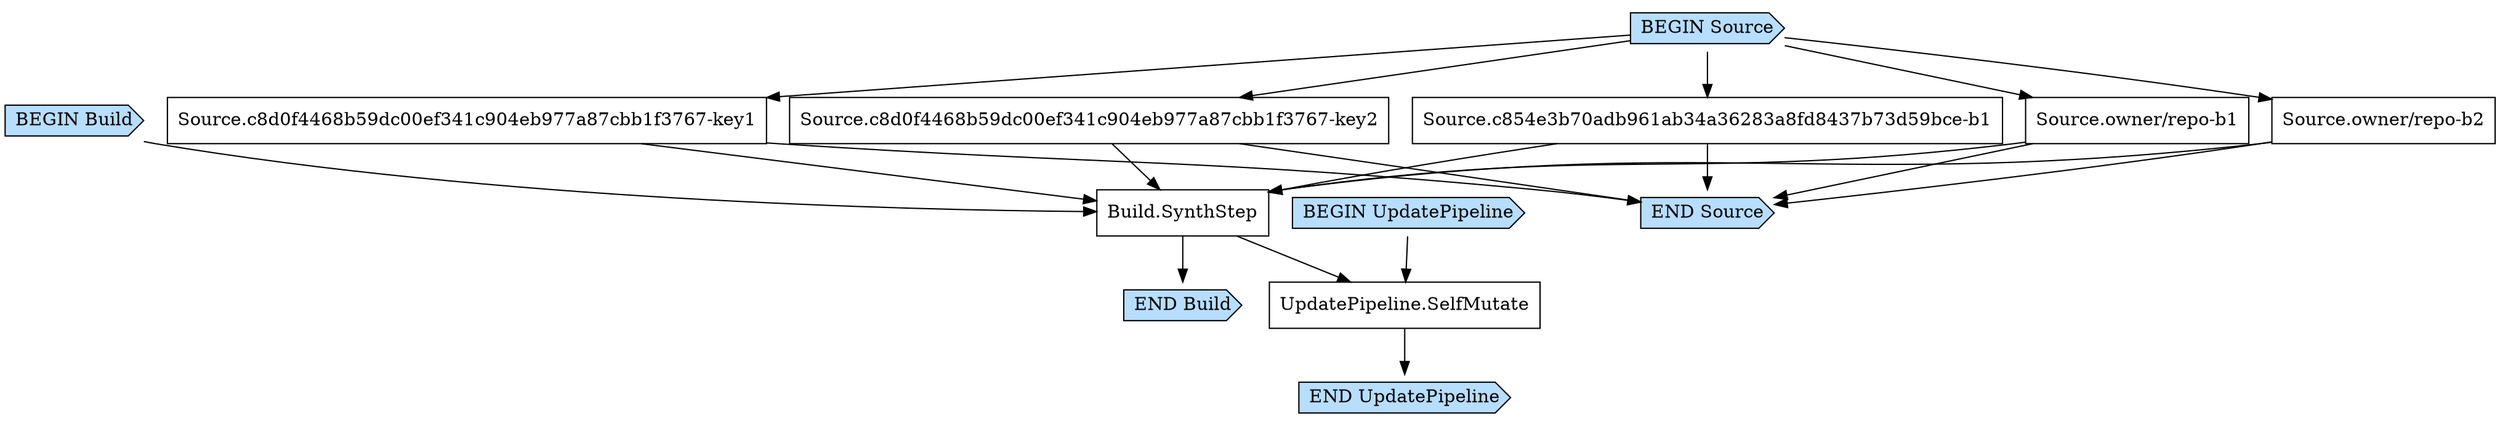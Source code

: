digraph G {
  # Arrows represent an "unlocks" relationship (opposite of dependency). So chosen
  # because the layout looks more natural that way.
  # To represent subgraph dependencies, subgraphs are represented by BEGIN/END nodes.
  # To render: `dot -Tsvg PipelineAdditionalInputsMultiSourcePipeline1F1B15BF4.dot > graph.svg`, open in a browser.
  node [shape="box"];
"BEGIN Build" [shape="cds", style="filled", fillcolor="#b7deff"];
"END Build" [shape="cds", style="filled", fillcolor="#b7deff"];
"Build.SynthStep";
"Source.owner/repo-b1" -> "Build.SynthStep";
"Source.owner/repo-b2" -> "Build.SynthStep";
"Source.c8d0f4468b59dc00ef341c904eb977a87cbb1f3767-key1" -> "Build.SynthStep";
"Source.c8d0f4468b59dc00ef341c904eb977a87cbb1f3767-key2" -> "Build.SynthStep";
"Source.c854e3b70adb961ab34a36283a8fd8437b73d59bce-b1" -> "Build.SynthStep";
"BEGIN Build" -> "Build.SynthStep";
"Build.SynthStep" -> "END Build";
"BEGIN UpdatePipeline" [shape="cds", style="filled", fillcolor="#b7deff"];
"END UpdatePipeline" [shape="cds", style="filled", fillcolor="#b7deff"];
"UpdatePipeline.SelfMutate";
"Build.SynthStep" -> "UpdatePipeline.SelfMutate";
"BEGIN UpdatePipeline" -> "UpdatePipeline.SelfMutate";
"UpdatePipeline.SelfMutate" -> "END UpdatePipeline";
"BEGIN Source" [shape="cds", style="filled", fillcolor="#b7deff"];
"END Source" [shape="cds", style="filled", fillcolor="#b7deff"];
"Source.owner/repo-b1";
"Source.owner/repo-b2";
"Source.c8d0f4468b59dc00ef341c904eb977a87cbb1f3767-key1";
"Source.c8d0f4468b59dc00ef341c904eb977a87cbb1f3767-key2";
"Source.c854e3b70adb961ab34a36283a8fd8437b73d59bce-b1";
"BEGIN Source" -> "Source.c854e3b70adb961ab34a36283a8fd8437b73d59bce-b1";
"BEGIN Source" -> "Source.c8d0f4468b59dc00ef341c904eb977a87cbb1f3767-key1";
"BEGIN Source" -> "Source.c8d0f4468b59dc00ef341c904eb977a87cbb1f3767-key2";
"BEGIN Source" -> "Source.owner/repo-b1";
"BEGIN Source" -> "Source.owner/repo-b2";
"Source.c854e3b70adb961ab34a36283a8fd8437b73d59bce-b1" -> "END Source";
"Source.c8d0f4468b59dc00ef341c904eb977a87cbb1f3767-key1" -> "END Source";
"Source.c8d0f4468b59dc00ef341c904eb977a87cbb1f3767-key2" -> "END Source";
"Source.owner/repo-b1" -> "END Source";
"Source.owner/repo-b2" -> "END Source";
}